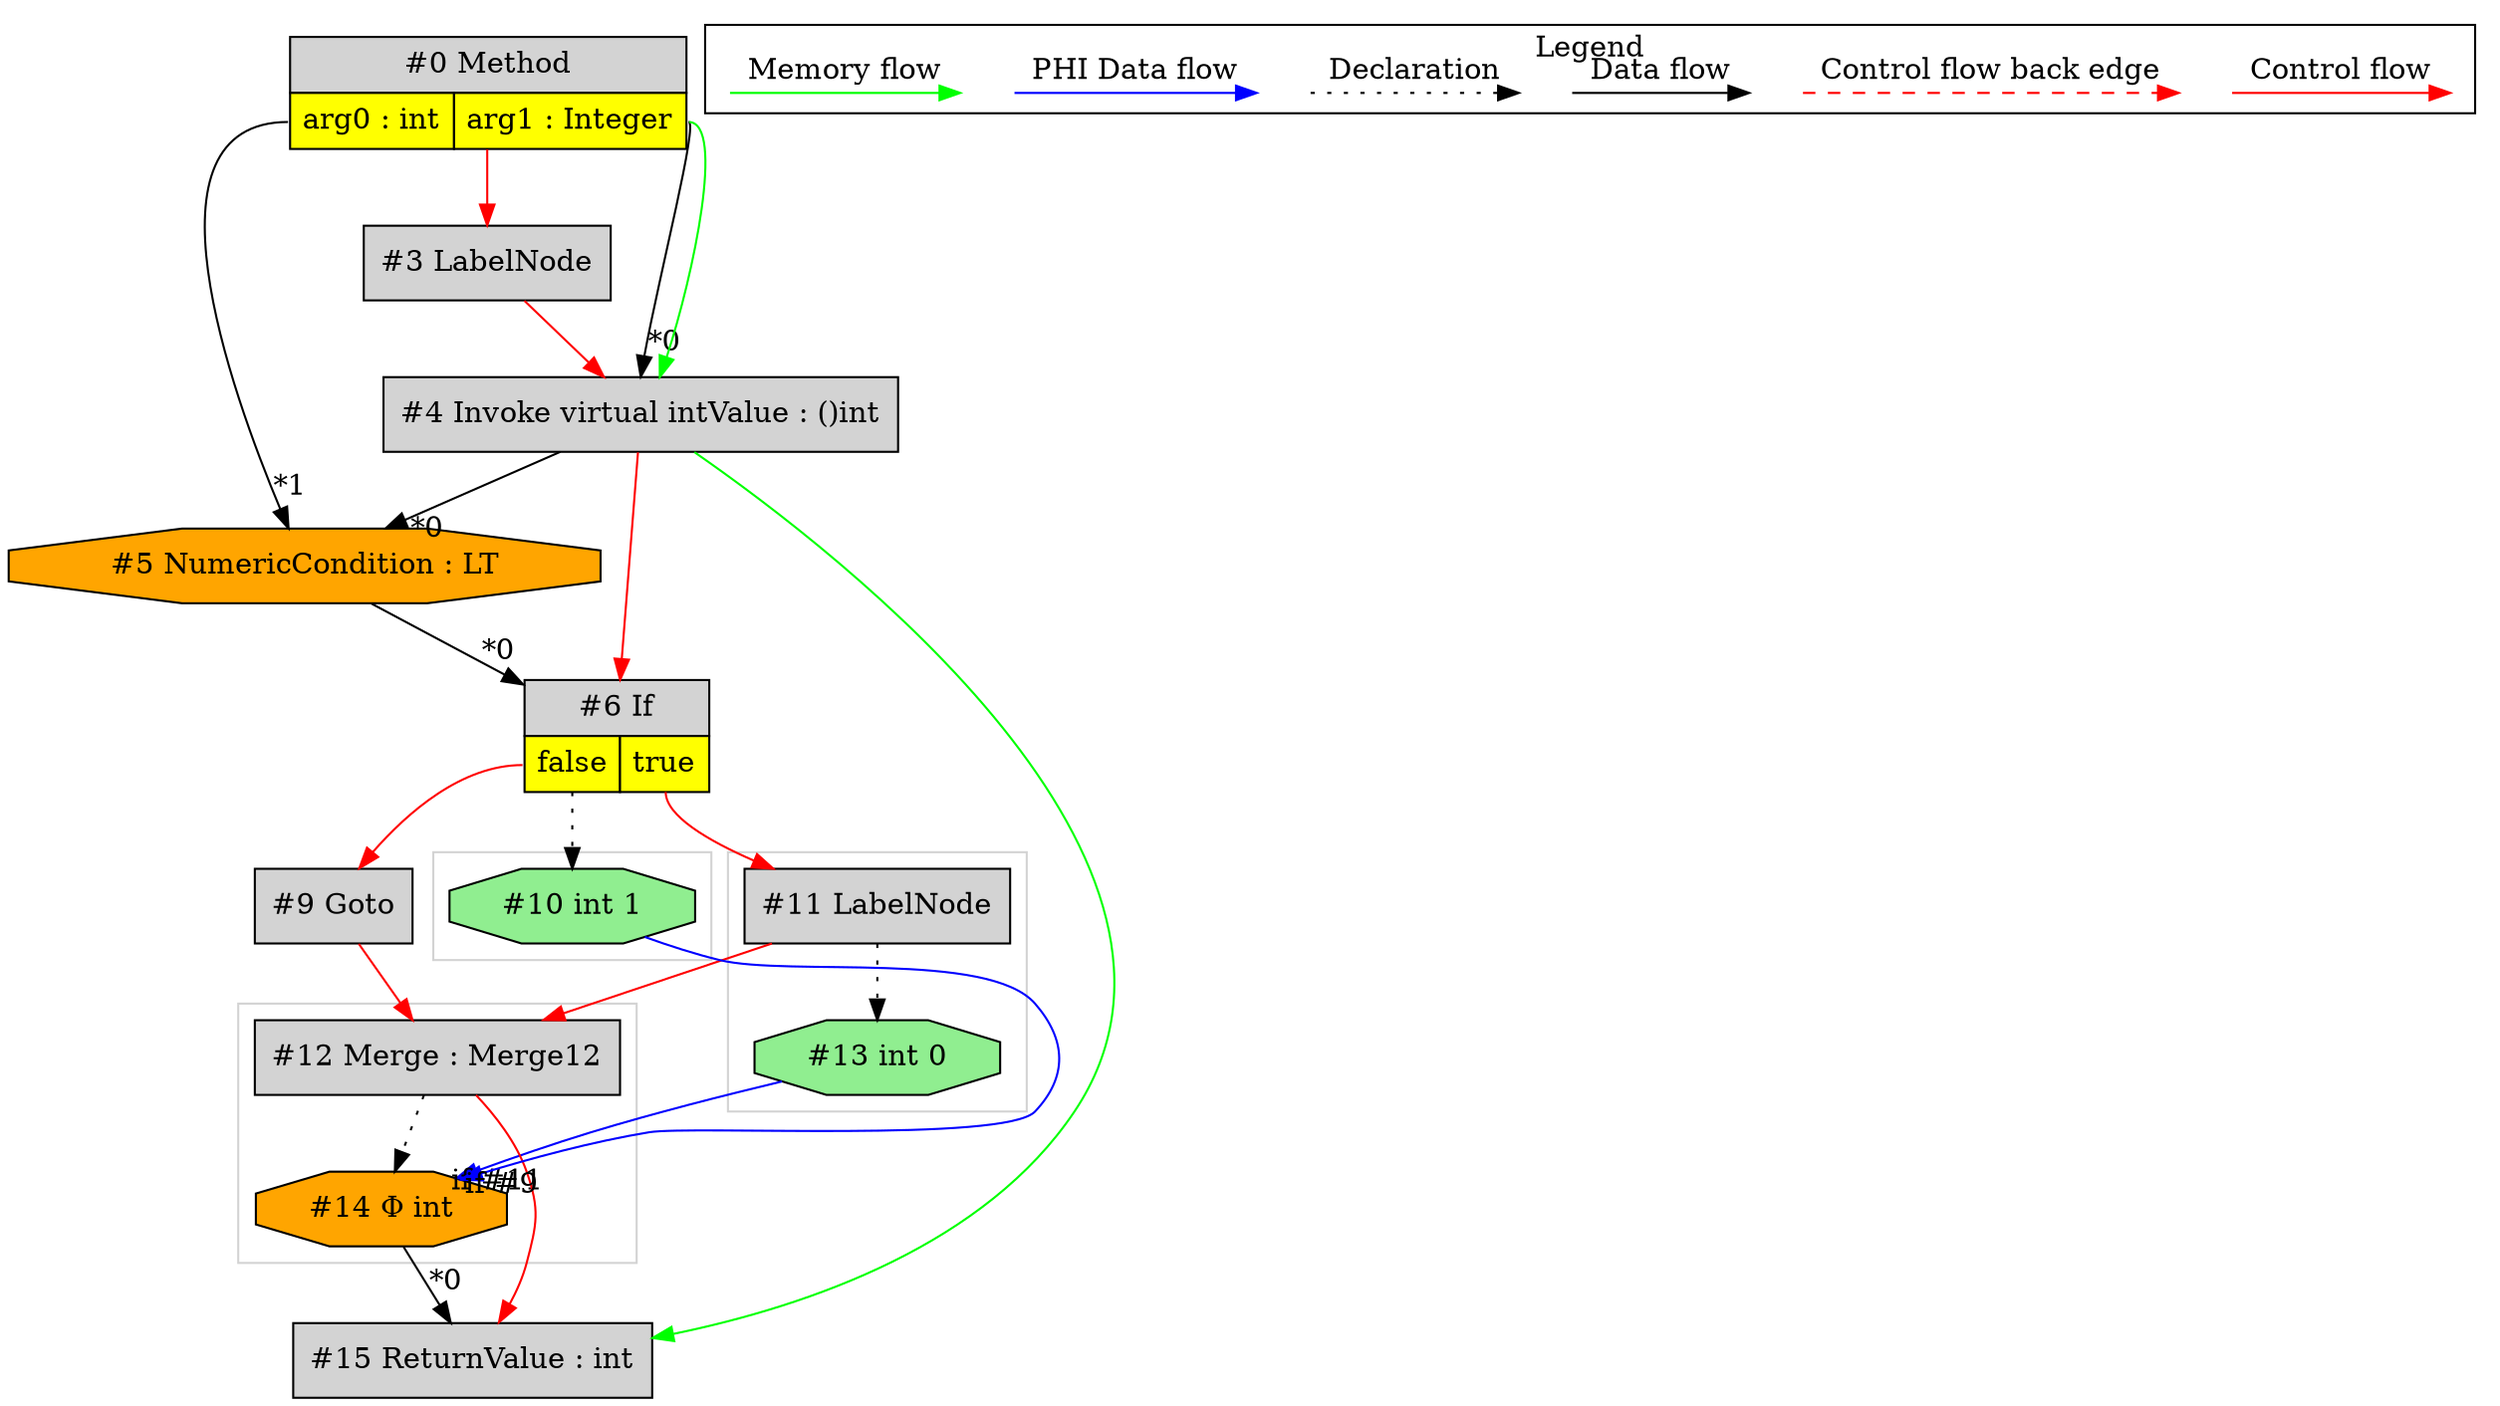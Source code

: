 digraph {
 ordering="in";
 node0[margin="0", label=<<table border="0" cellborder="1" cellspacing="0" cellpadding="5"><tr><td colspan="2">#0 Method</td></tr><tr><td port="prj1" bgcolor="yellow">arg0 : int</td><td port="prj2" bgcolor="yellow">arg1 : Integer</td></tr></table>>,shape=none, fillcolor=lightgrey, style=filled];
 node3[label="#3 LabelNode",shape=box, fillcolor=lightgrey, style=filled];
 node0 -> node3[labeldistance=2, color=red, fontcolor=red];
 node4[label="#4 Invoke virtual intValue : ()int",shape=box, fillcolor=lightgrey, style=filled];
 node0:prj2 -> node4[headlabel="*0", labeldistance=2];
 node3 -> node4[labeldistance=2, color=red, fontcolor=red];
 node0 -> node4[labeldistance=2, color=green, constraint=false];
 node5[label="#5 NumericCondition : LT",shape=octagon, fillcolor=orange, style=filled];
 node4 -> node5[headlabel="*0", labeldistance=2];
 node0:prj1 -> node5[headlabel="*1", labeldistance=2];
 node6[margin="0", label=<<table border="0" cellborder="1" cellspacing="0" cellpadding="5"><tr><td colspan="2">#6 If</td></tr><tr><td port="prj7" bgcolor="yellow">false</td><td port="prj8" bgcolor="yellow">true</td></tr></table>>,shape=none, fillcolor=lightgrey, style=filled];
 node5 -> node6[headlabel="*0", labeldistance=2];
 node4 -> node6[labeldistance=2, color=red, fontcolor=red];
 node11[label="#11 LabelNode",shape=box, fillcolor=lightgrey, style=filled];
 node6:prj8 -> node11[labeldistance=2, color=red, fontcolor=red];
 node13[label="#13 int 0",shape=octagon, fillcolor=lightgreen, style=filled];
 node11 -> node13[style=dotted];
 node14[label="#14 Φ int",shape=octagon, fillcolor=orange, style=filled];
 node12 -> node14[style=dotted];
 node10 -> node14[headlabel="if #9", labeldistance=2, color=blue, constraint=false];
 node13 -> node14[headlabel="if #11", labeldistance=2, color=blue, constraint=false];
 node10[label="#10 int 1",shape=octagon, fillcolor=lightgreen, style=filled];
 node6:prj7 -> node10[style=dotted];
 node9[label="#9 Goto",shape=box, fillcolor=lightgrey, style=filled];
 node6:prj7 -> node9[labeldistance=2, color=red, fontcolor=red];
 node12[label="#12 Merge : Merge12",shape=box, fillcolor=lightgrey, style=filled];
 node9 -> node12[labeldistance=2, color=red, fontcolor=red];
 node11 -> node12[labeldistance=2, color=red, fontcolor=red];
 node15[label="#15 ReturnValue : int",shape=box, fillcolor=lightgrey, style=filled];
 node14 -> node15[headlabel="*0", labeldistance=2];
 node12 -> node15[labeldistance=2, color=red, fontcolor=red];
 node4 -> node15[labeldistance=2, color=green, constraint=false];
 subgraph cluster_0 {
  color=lightgray;
  node12;
  node14;
 }
 subgraph cluster_1 {
  color=lightgray;
  node10;
 }
 subgraph cluster_2 {
  color=lightgray;
  node11;
  node13;
 }
 subgraph cluster_000 {
  label = "Legend";
  node [shape=point]
  {
   rank=same;
   c0 [style = invis];
   c1 [style = invis];
   c2 [style = invis];
   c3 [style = invis];
   d0 [style = invis];
   d1 [style = invis];
   d2 [style = invis];
   d3 [style = invis];
   d4 [style = invis];
   d5 [style = invis];
   d6 [style = invis];
   d7 [style = invis];
  }
  c0 -> c1 [label="Control flow", style=solid, color=red]
  c2 -> c3 [label="Control flow back edge", style=dashed, color=red]
  d0 -> d1 [label="Data flow"]
  d2 -> d3 [label="Declaration", style=dotted]
  d4 -> d5 [label="PHI Data flow", color=blue]
  d6 -> d7 [label="Memory flow", color=green]
 }

}
